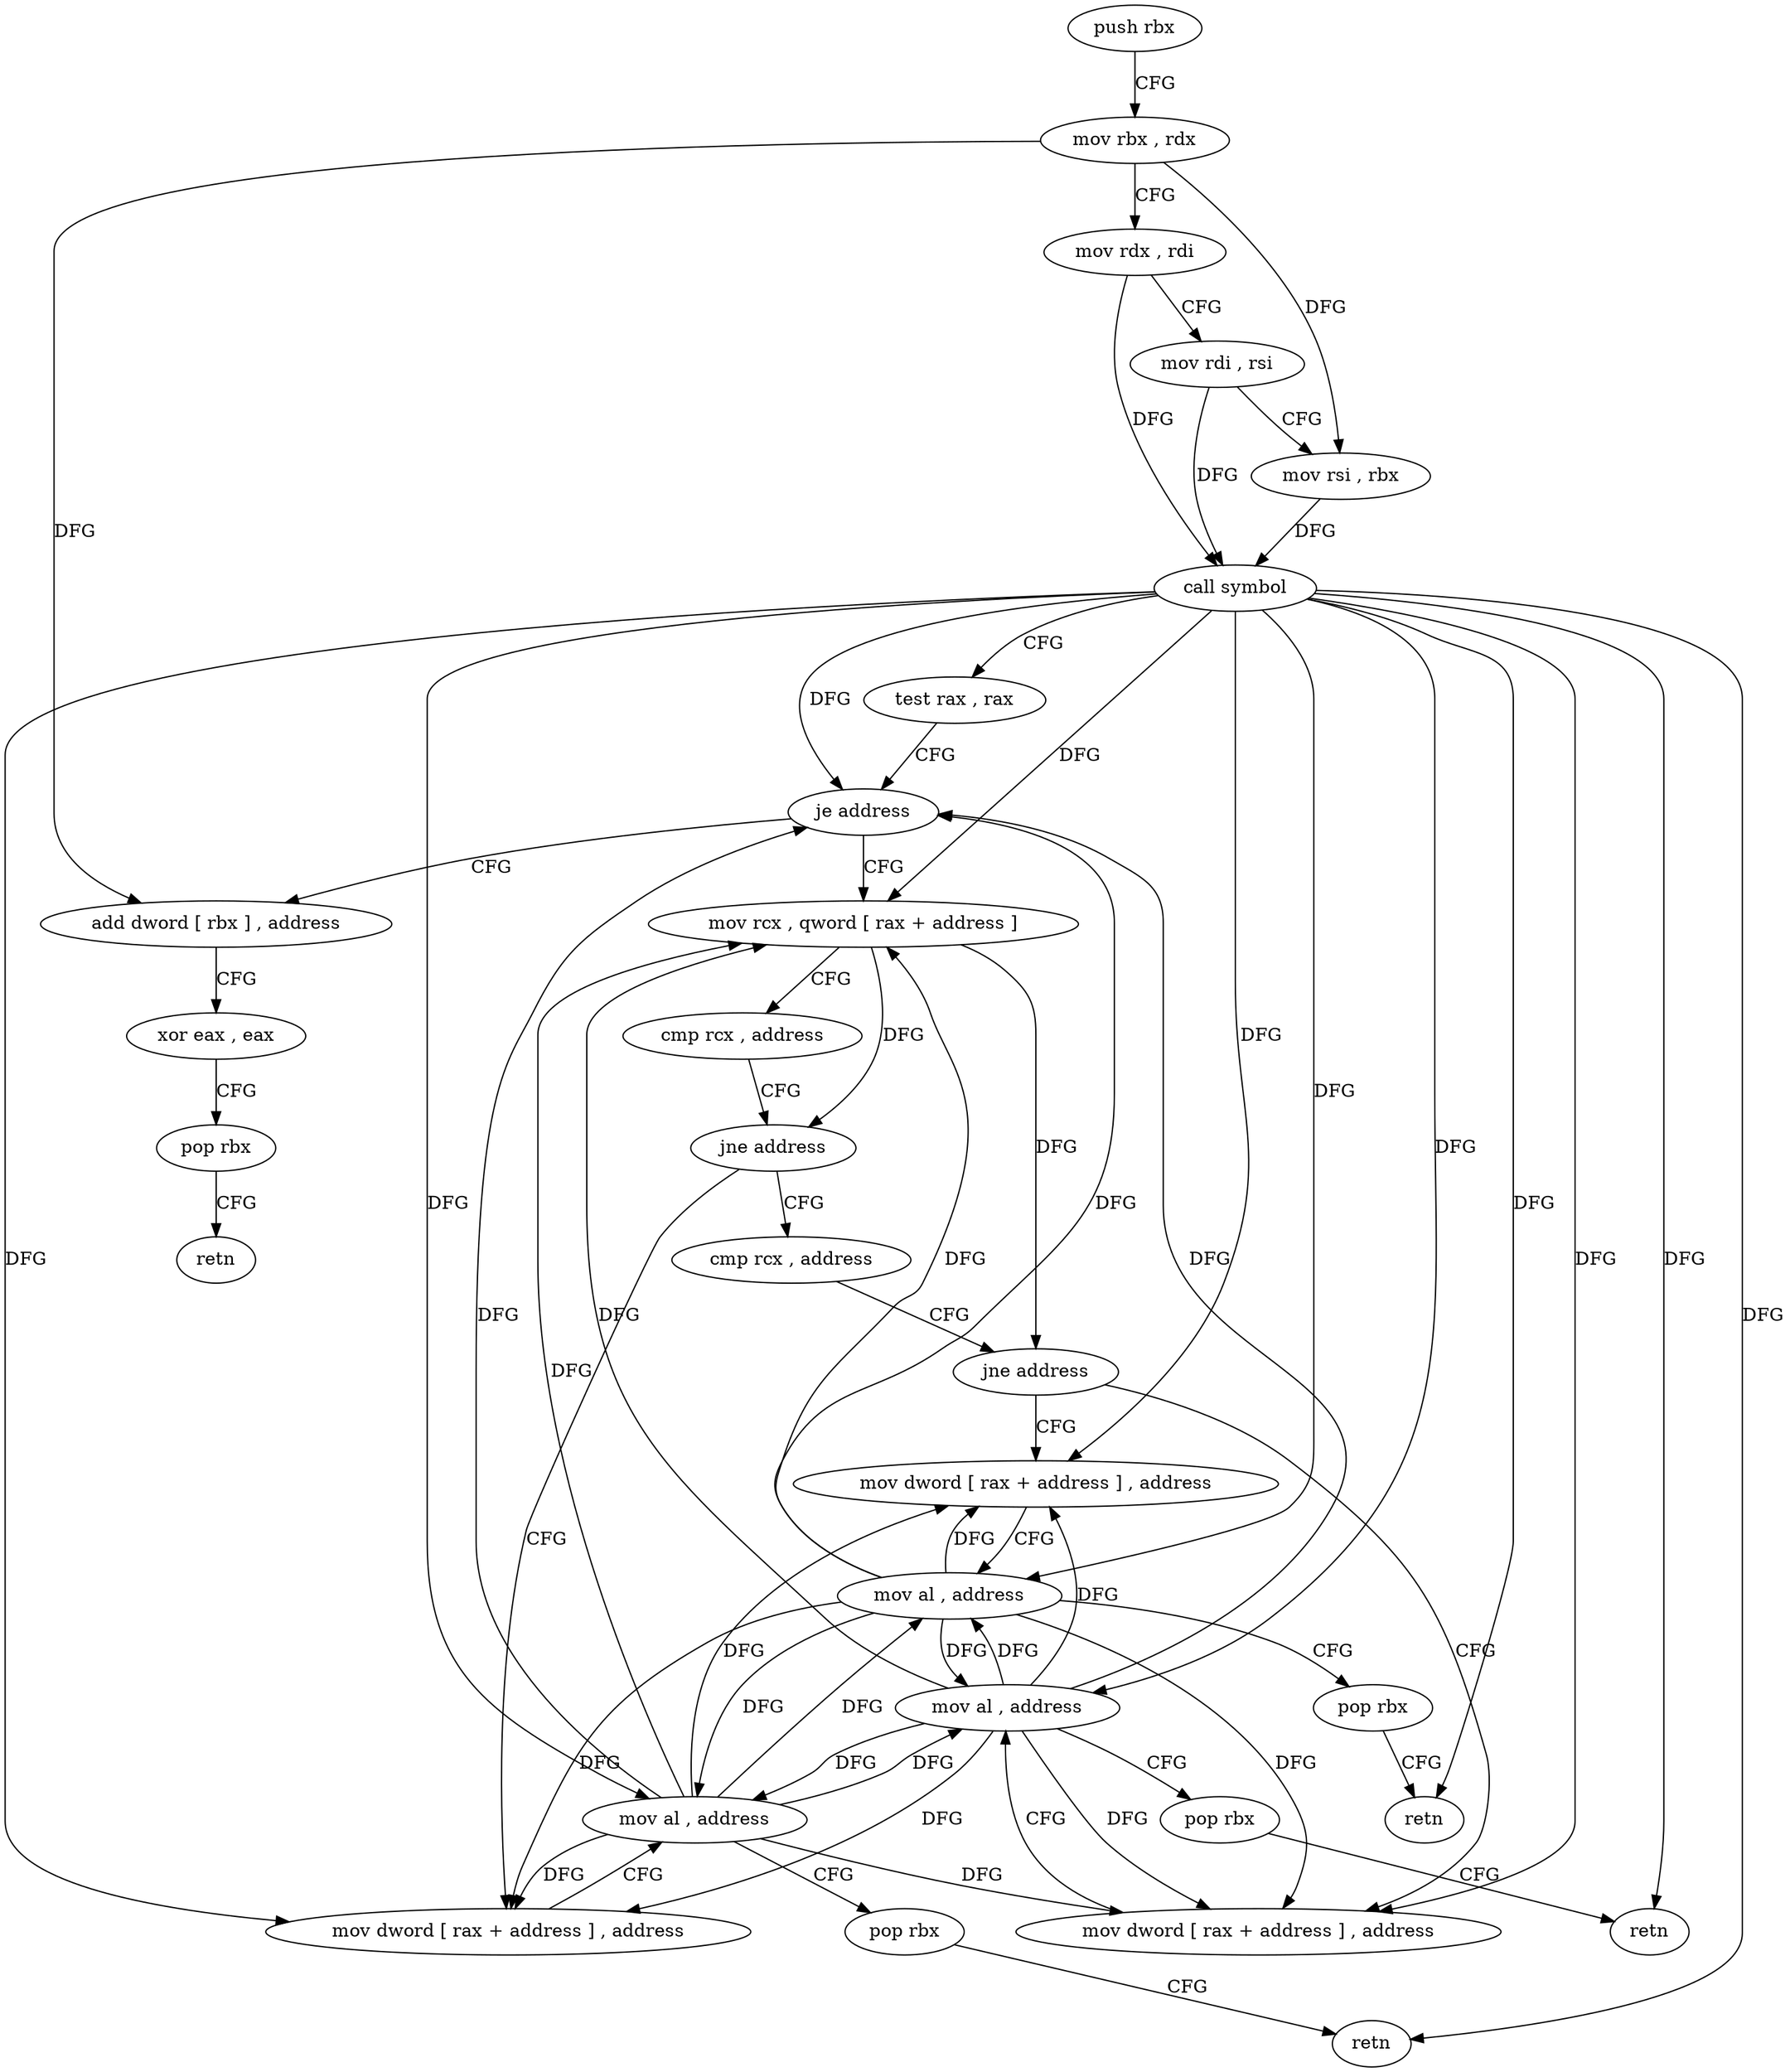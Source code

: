 digraph "func" {
"4247104" [label = "push rbx" ]
"4247105" [label = "mov rbx , rdx" ]
"4247108" [label = "mov rdx , rdi" ]
"4247111" [label = "mov rdi , rsi" ]
"4247114" [label = "mov rsi , rbx" ]
"4247117" [label = "call symbol" ]
"4247122" [label = "test rax , rax" ]
"4247125" [label = "je address" ]
"4247148" [label = "add dword [ rbx ] , address" ]
"4247127" [label = "mov rcx , qword [ rax + address ]" ]
"4247151" [label = "xor eax , eax" ]
"4247153" [label = "pop rbx" ]
"4247154" [label = "retn" ]
"4247131" [label = "cmp rcx , address" ]
"4247135" [label = "jne address" ]
"4247155" [label = "cmp rcx , address" ]
"4247137" [label = "mov dword [ rax + address ] , address" ]
"4247159" [label = "jne address" ]
"4247172" [label = "mov dword [ rax + address ] , address" ]
"4247161" [label = "mov dword [ rax + address ] , address" ]
"4247144" [label = "mov al , address" ]
"4247146" [label = "pop rbx" ]
"4247147" [label = "retn" ]
"4247179" [label = "mov al , address" ]
"4247181" [label = "pop rbx" ]
"4247182" [label = "retn" ]
"4247168" [label = "mov al , address" ]
"4247170" [label = "pop rbx" ]
"4247171" [label = "retn" ]
"4247104" -> "4247105" [ label = "CFG" ]
"4247105" -> "4247108" [ label = "CFG" ]
"4247105" -> "4247114" [ label = "DFG" ]
"4247105" -> "4247148" [ label = "DFG" ]
"4247108" -> "4247111" [ label = "CFG" ]
"4247108" -> "4247117" [ label = "DFG" ]
"4247111" -> "4247114" [ label = "CFG" ]
"4247111" -> "4247117" [ label = "DFG" ]
"4247114" -> "4247117" [ label = "DFG" ]
"4247117" -> "4247122" [ label = "CFG" ]
"4247117" -> "4247125" [ label = "DFG" ]
"4247117" -> "4247127" [ label = "DFG" ]
"4247117" -> "4247137" [ label = "DFG" ]
"4247117" -> "4247144" [ label = "DFG" ]
"4247117" -> "4247147" [ label = "DFG" ]
"4247117" -> "4247172" [ label = "DFG" ]
"4247117" -> "4247179" [ label = "DFG" ]
"4247117" -> "4247182" [ label = "DFG" ]
"4247117" -> "4247161" [ label = "DFG" ]
"4247117" -> "4247168" [ label = "DFG" ]
"4247117" -> "4247171" [ label = "DFG" ]
"4247122" -> "4247125" [ label = "CFG" ]
"4247125" -> "4247148" [ label = "CFG" ]
"4247125" -> "4247127" [ label = "CFG" ]
"4247148" -> "4247151" [ label = "CFG" ]
"4247127" -> "4247131" [ label = "CFG" ]
"4247127" -> "4247135" [ label = "DFG" ]
"4247127" -> "4247159" [ label = "DFG" ]
"4247151" -> "4247153" [ label = "CFG" ]
"4247153" -> "4247154" [ label = "CFG" ]
"4247131" -> "4247135" [ label = "CFG" ]
"4247135" -> "4247155" [ label = "CFG" ]
"4247135" -> "4247137" [ label = "CFG" ]
"4247155" -> "4247159" [ label = "CFG" ]
"4247137" -> "4247144" [ label = "CFG" ]
"4247159" -> "4247172" [ label = "CFG" ]
"4247159" -> "4247161" [ label = "CFG" ]
"4247172" -> "4247179" [ label = "CFG" ]
"4247161" -> "4247168" [ label = "CFG" ]
"4247144" -> "4247146" [ label = "CFG" ]
"4247144" -> "4247125" [ label = "DFG" ]
"4247144" -> "4247127" [ label = "DFG" ]
"4247144" -> "4247137" [ label = "DFG" ]
"4247144" -> "4247172" [ label = "DFG" ]
"4247144" -> "4247179" [ label = "DFG" ]
"4247144" -> "4247161" [ label = "DFG" ]
"4247144" -> "4247168" [ label = "DFG" ]
"4247146" -> "4247147" [ label = "CFG" ]
"4247179" -> "4247181" [ label = "CFG" ]
"4247179" -> "4247125" [ label = "DFG" ]
"4247179" -> "4247127" [ label = "DFG" ]
"4247179" -> "4247137" [ label = "DFG" ]
"4247179" -> "4247144" [ label = "DFG" ]
"4247179" -> "4247172" [ label = "DFG" ]
"4247179" -> "4247161" [ label = "DFG" ]
"4247179" -> "4247168" [ label = "DFG" ]
"4247181" -> "4247182" [ label = "CFG" ]
"4247168" -> "4247170" [ label = "CFG" ]
"4247168" -> "4247125" [ label = "DFG" ]
"4247168" -> "4247127" [ label = "DFG" ]
"4247168" -> "4247137" [ label = "DFG" ]
"4247168" -> "4247144" [ label = "DFG" ]
"4247168" -> "4247172" [ label = "DFG" ]
"4247168" -> "4247179" [ label = "DFG" ]
"4247168" -> "4247161" [ label = "DFG" ]
"4247170" -> "4247171" [ label = "CFG" ]
}
